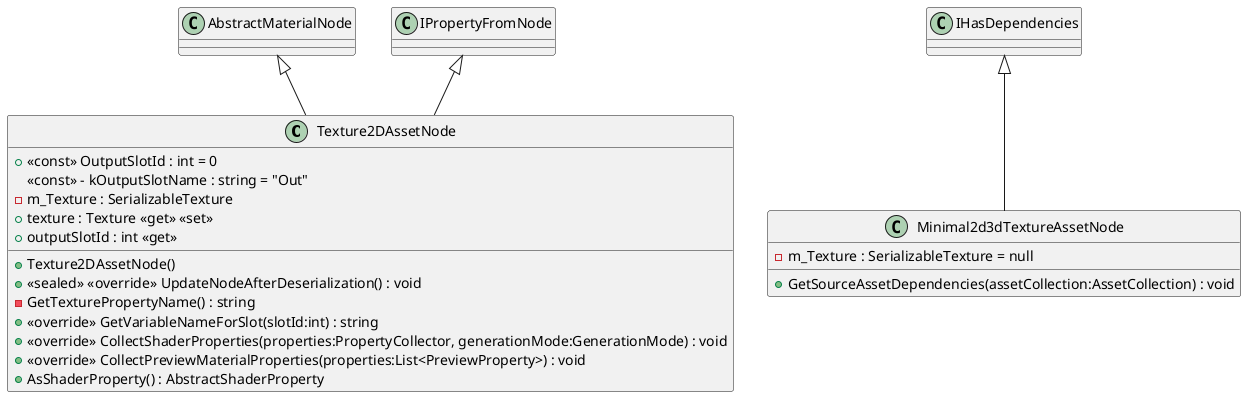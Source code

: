 @startuml
class Texture2DAssetNode {
    + <<const>> OutputSlotId : int = 0
    <<const>> - kOutputSlotName : string = "Out"
    + Texture2DAssetNode()
    + <<sealed>> <<override>> UpdateNodeAfterDeserialization() : void
    - m_Texture : SerializableTexture
    + texture : Texture <<get>> <<set>>
    - GetTexturePropertyName() : string
    + <<override>> GetVariableNameForSlot(slotId:int) : string
    + <<override>> CollectShaderProperties(properties:PropertyCollector, generationMode:GenerationMode) : void
    + <<override>> CollectPreviewMaterialProperties(properties:List<PreviewProperty>) : void
    + AsShaderProperty() : AbstractShaderProperty
    + outputSlotId : int <<get>>
}
class Minimal2d3dTextureAssetNode {
    - m_Texture : SerializableTexture = null
    + GetSourceAssetDependencies(assetCollection:AssetCollection) : void
}
AbstractMaterialNode <|-- Texture2DAssetNode
IPropertyFromNode <|-- Texture2DAssetNode
IHasDependencies <|-- Minimal2d3dTextureAssetNode
@enduml

